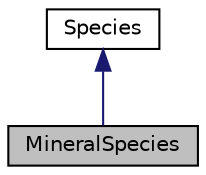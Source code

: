 digraph "MineralSpecies"
{
 // INTERACTIVE_SVG=YES
 // LATEX_PDF_SIZE
  edge [fontname="Helvetica",fontsize="10",labelfontname="Helvetica",labelfontsize="10"];
  node [fontname="Helvetica",fontsize="10",shape=record];
  Node1 [label="MineralSpecies",height=0.2,width=0.4,color="black", fillcolor="grey75", style="filled", fontcolor="black",tooltip="A type to describe the attributes of a mineral species."];
  Node2 -> Node1 [dir="back",color="midnightblue",fontsize="10",style="solid",fontname="Helvetica"];
  Node2 [label="Species",height=0.2,width=0.4,color="black", fillcolor="white", style="filled",URL="$classReaktoro_1_1Species.html",tooltip="A type used to describe a species and its attributes."];
}
